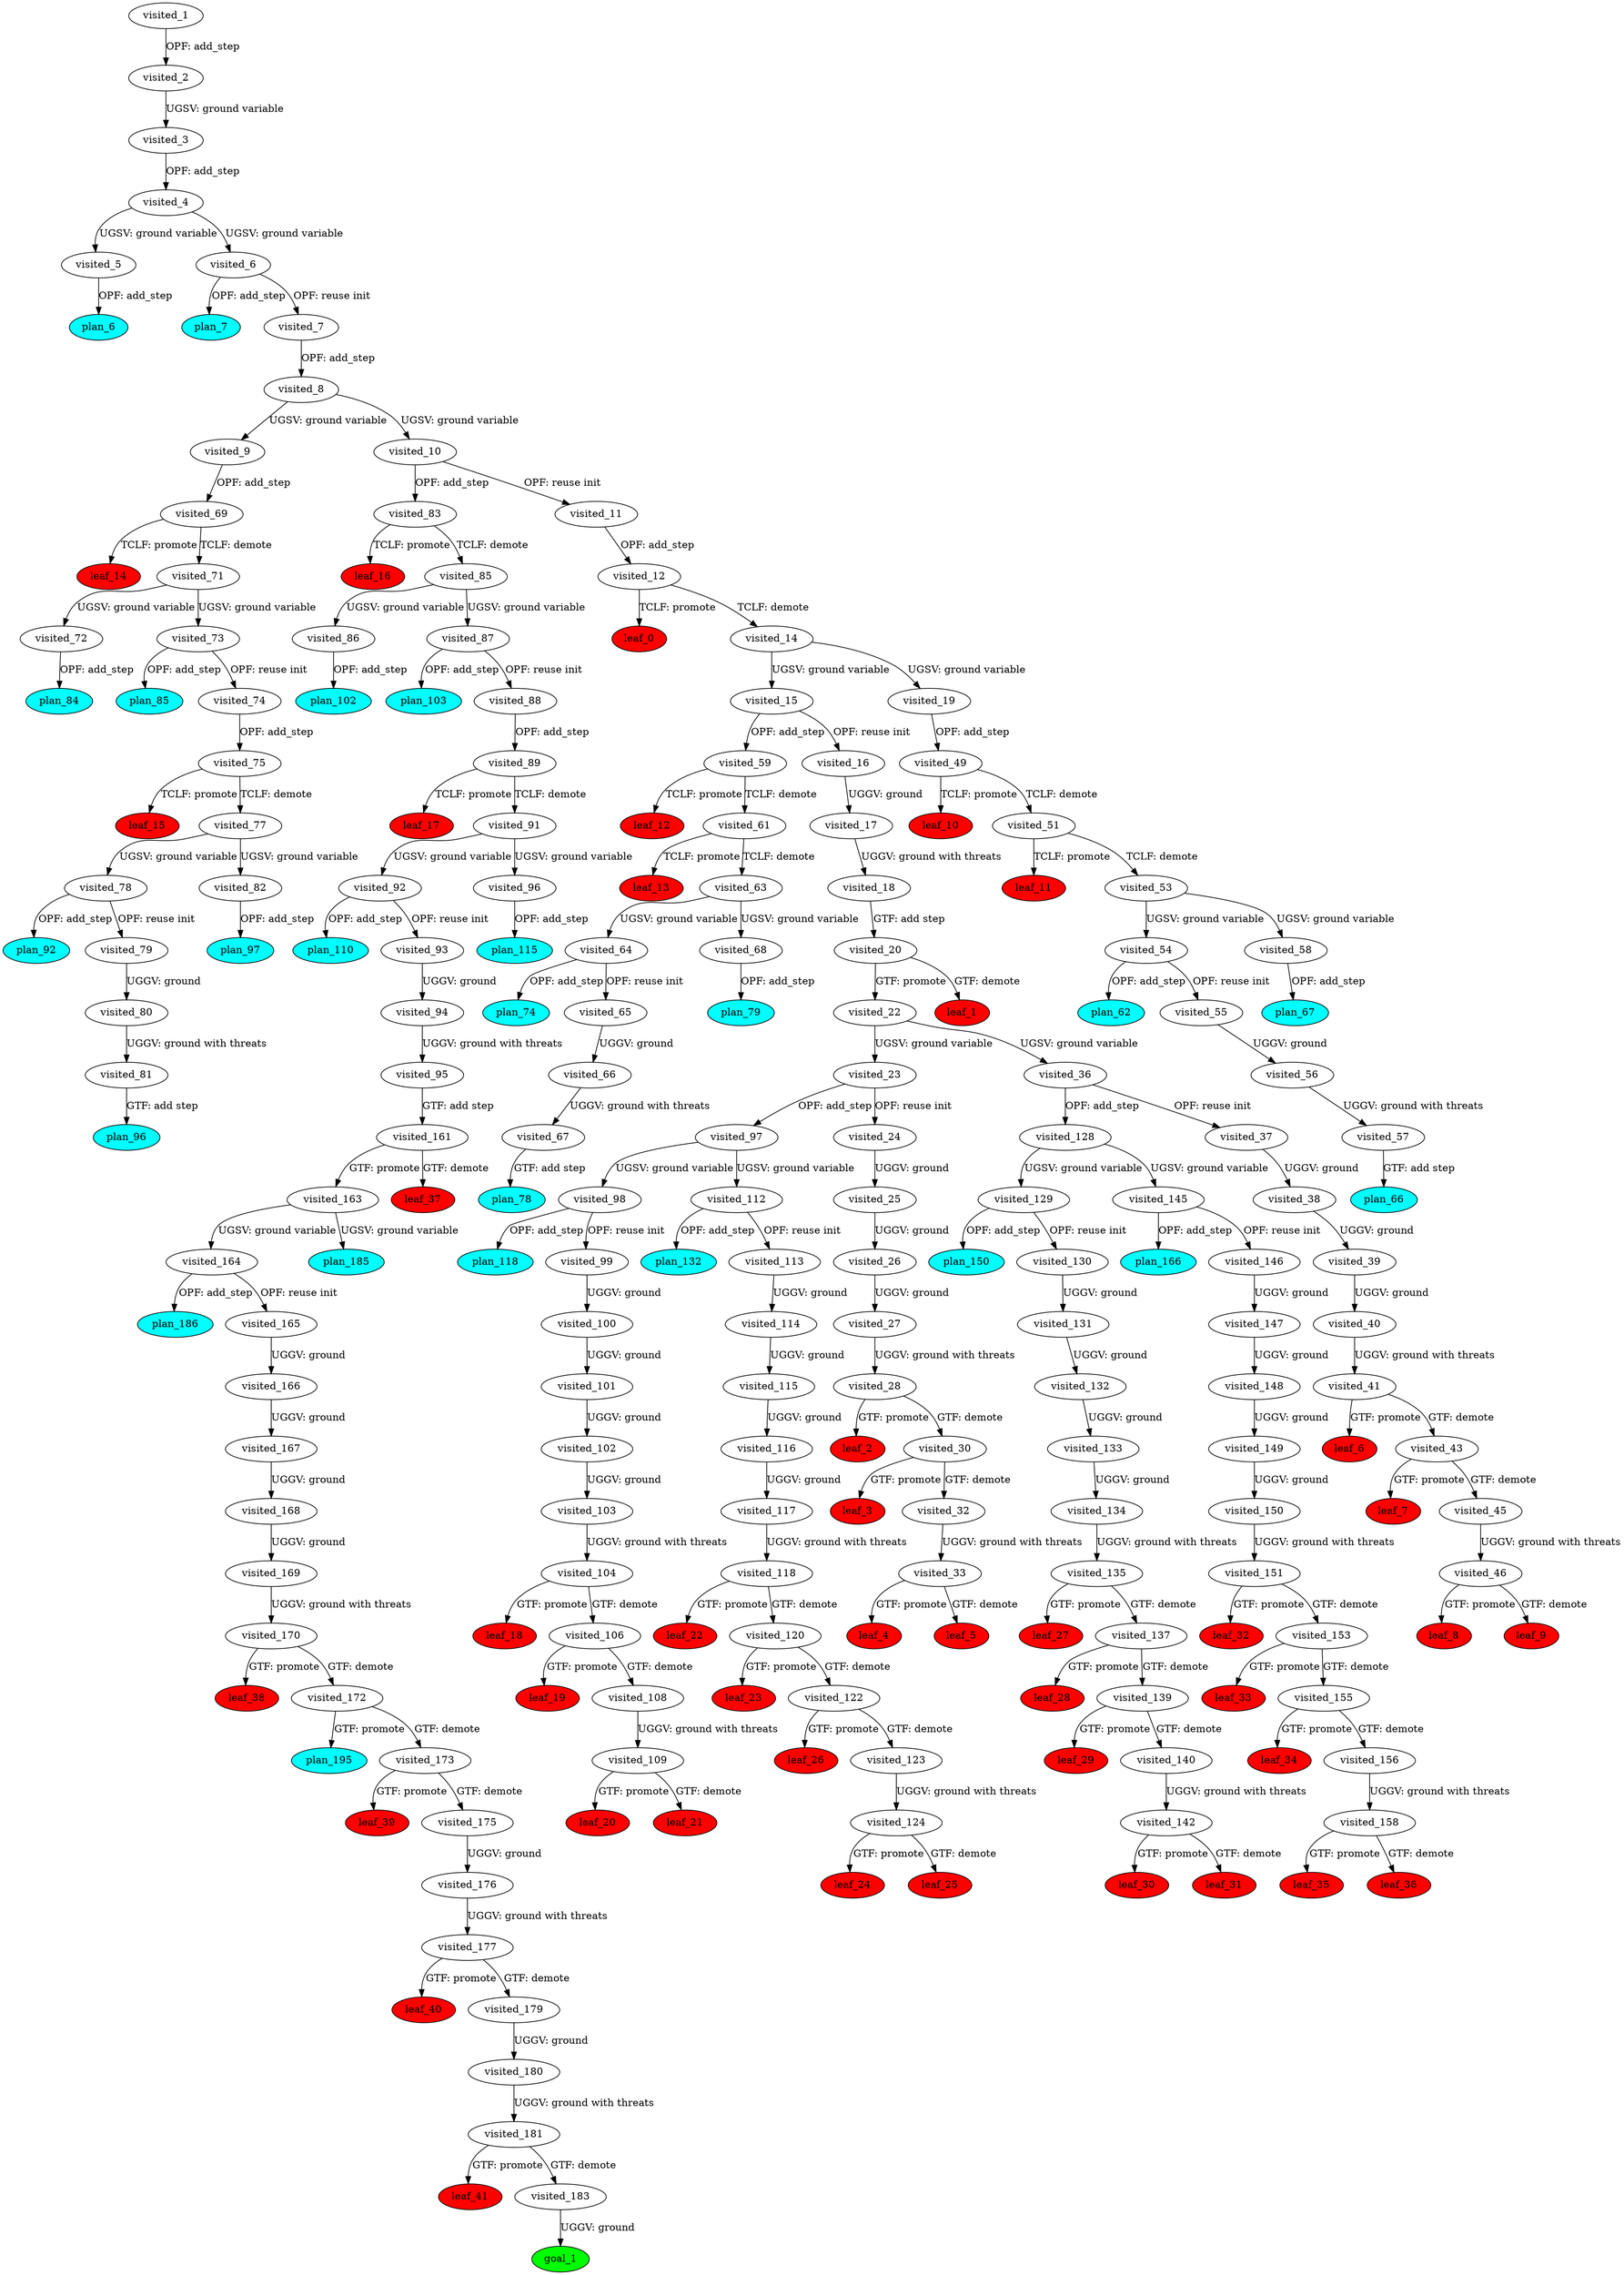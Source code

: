 digraph {
	"cdf5a57f-9c4e-7e7f-3e44-b4c74955f0b0" [label=plan_0 fillcolor=cyan style=filled]
	"cdf5a57f-9c4e-7e7f-3e44-b4c74955f0b0" [label=visited_1 fillcolor=white style=filled]
	"237c56bb-48d1-60c6-9cdc-546cd4f0fd63" [label=plan_1 fillcolor=cyan style=filled]
	"cdf5a57f-9c4e-7e7f-3e44-b4c74955f0b0" -> "237c56bb-48d1-60c6-9cdc-546cd4f0fd63" [label="OPF: add_step"]
	"237c56bb-48d1-60c6-9cdc-546cd4f0fd63" [label=visited_2 fillcolor=white style=filled]
	"cb5475bf-3c31-285d-ee35-0ed7ce955086" [label=plan_2 fillcolor=cyan style=filled]
	"237c56bb-48d1-60c6-9cdc-546cd4f0fd63" -> "cb5475bf-3c31-285d-ee35-0ed7ce955086" [label="UGSV: ground variable"]
	"cb5475bf-3c31-285d-ee35-0ed7ce955086" [label=visited_3 fillcolor=white style=filled]
	"aa8fb624-4f2f-feb3-d8dd-0b26fc0ea898" [label=plan_3 fillcolor=cyan style=filled]
	"cb5475bf-3c31-285d-ee35-0ed7ce955086" -> "aa8fb624-4f2f-feb3-d8dd-0b26fc0ea898" [label="OPF: add_step"]
	"aa8fb624-4f2f-feb3-d8dd-0b26fc0ea898" [label=visited_4 fillcolor=white style=filled]
	"bab8ad70-8d57-c064-abf0-a4f1f14cd6f2" [label=plan_4 fillcolor=cyan style=filled]
	"aa8fb624-4f2f-feb3-d8dd-0b26fc0ea898" -> "bab8ad70-8d57-c064-abf0-a4f1f14cd6f2" [label="UGSV: ground variable"]
	"b588489e-effb-d197-4d73-a782967197ec" [label=plan_5 fillcolor=cyan style=filled]
	"aa8fb624-4f2f-feb3-d8dd-0b26fc0ea898" -> "b588489e-effb-d197-4d73-a782967197ec" [label="UGSV: ground variable"]
	"bab8ad70-8d57-c064-abf0-a4f1f14cd6f2" [label=visited_5 fillcolor=white style=filled]
	"a7fb859f-7925-7d0f-e545-5ccc35b39c0e" [label=plan_6 fillcolor=cyan style=filled]
	"bab8ad70-8d57-c064-abf0-a4f1f14cd6f2" -> "a7fb859f-7925-7d0f-e545-5ccc35b39c0e" [label="OPF: add_step"]
	"b588489e-effb-d197-4d73-a782967197ec" [label=visited_6 fillcolor=white style=filled]
	"de3e0557-910a-a60d-c063-3a98ea5dc3de" [label=plan_7 fillcolor=cyan style=filled]
	"b588489e-effb-d197-4d73-a782967197ec" -> "de3e0557-910a-a60d-c063-3a98ea5dc3de" [label="OPF: add_step"]
	"57cc6c2a-b61c-07e8-5c58-a3bea1ac78c9" [label=plan_8 fillcolor=cyan style=filled]
	"b588489e-effb-d197-4d73-a782967197ec" -> "57cc6c2a-b61c-07e8-5c58-a3bea1ac78c9" [label="OPF: reuse init"]
	"57cc6c2a-b61c-07e8-5c58-a3bea1ac78c9" [label=visited_7 fillcolor=white style=filled]
	"56516ab6-5f7e-7e7d-9d68-9315ccda78e2" [label=plan_9 fillcolor=cyan style=filled]
	"57cc6c2a-b61c-07e8-5c58-a3bea1ac78c9" -> "56516ab6-5f7e-7e7d-9d68-9315ccda78e2" [label="OPF: add_step"]
	"56516ab6-5f7e-7e7d-9d68-9315ccda78e2" [label=visited_8 fillcolor=white style=filled]
	"74d90398-c17a-608e-ff2d-a31889ee49ed" [label=plan_10 fillcolor=cyan style=filled]
	"56516ab6-5f7e-7e7d-9d68-9315ccda78e2" -> "74d90398-c17a-608e-ff2d-a31889ee49ed" [label="UGSV: ground variable"]
	"0496122f-5525-a0d1-48d4-0d840b653f5f" [label=plan_11 fillcolor=cyan style=filled]
	"56516ab6-5f7e-7e7d-9d68-9315ccda78e2" -> "0496122f-5525-a0d1-48d4-0d840b653f5f" [label="UGSV: ground variable"]
	"74d90398-c17a-608e-ff2d-a31889ee49ed" [label=visited_9 fillcolor=white style=filled]
	"f70fdc0c-a085-df47-96dd-b15968473103" [label=plan_12 fillcolor=cyan style=filled]
	"74d90398-c17a-608e-ff2d-a31889ee49ed" -> "f70fdc0c-a085-df47-96dd-b15968473103" [label="OPF: add_step"]
	"0496122f-5525-a0d1-48d4-0d840b653f5f" [label=visited_10 fillcolor=white style=filled]
	"00937ba0-65a0-7e43-3d2d-ca8673020b26" [label=plan_13 fillcolor=cyan style=filled]
	"0496122f-5525-a0d1-48d4-0d840b653f5f" -> "00937ba0-65a0-7e43-3d2d-ca8673020b26" [label="OPF: add_step"]
	"ecf60826-3c1e-0ac4-daf0-9b921da9c3c5" [label=plan_14 fillcolor=cyan style=filled]
	"0496122f-5525-a0d1-48d4-0d840b653f5f" -> "ecf60826-3c1e-0ac4-daf0-9b921da9c3c5" [label="OPF: reuse init"]
	"ecf60826-3c1e-0ac4-daf0-9b921da9c3c5" [label=visited_11 fillcolor=white style=filled]
	"b9c8ddd8-8f8d-9ef2-6397-3de4fd414341" [label=plan_15 fillcolor=cyan style=filled]
	"ecf60826-3c1e-0ac4-daf0-9b921da9c3c5" -> "b9c8ddd8-8f8d-9ef2-6397-3de4fd414341" [label="OPF: add_step"]
	"b9c8ddd8-8f8d-9ef2-6397-3de4fd414341" [label=visited_12 fillcolor=white style=filled]
	"a396fc57-8c76-560f-b109-e9718ad57402" [label=plan_16 fillcolor=cyan style=filled]
	"b9c8ddd8-8f8d-9ef2-6397-3de4fd414341" -> "a396fc57-8c76-560f-b109-e9718ad57402" [label="TCLF: promote"]
	"27d3584c-fb99-ac3e-1383-883b118f1972" [label=plan_17 fillcolor=cyan style=filled]
	"b9c8ddd8-8f8d-9ef2-6397-3de4fd414341" -> "27d3584c-fb99-ac3e-1383-883b118f1972" [label="TCLF: demote"]
	"a396fc57-8c76-560f-b109-e9718ad57402" [label=visited_13 fillcolor=white style=filled]
	"a396fc57-8c76-560f-b109-e9718ad57402" [label=leaf_0 fillcolor=red style=filled]
	"27d3584c-fb99-ac3e-1383-883b118f1972" [label=visited_14 fillcolor=white style=filled]
	"efe5f873-da60-314c-1f16-bfe5df8b6c1c" [label=plan_18 fillcolor=cyan style=filled]
	"27d3584c-fb99-ac3e-1383-883b118f1972" -> "efe5f873-da60-314c-1f16-bfe5df8b6c1c" [label="UGSV: ground variable"]
	"10e436c9-3d53-3dee-f41e-2e7c00da1e3f" [label=plan_19 fillcolor=cyan style=filled]
	"27d3584c-fb99-ac3e-1383-883b118f1972" -> "10e436c9-3d53-3dee-f41e-2e7c00da1e3f" [label="UGSV: ground variable"]
	"efe5f873-da60-314c-1f16-bfe5df8b6c1c" [label=visited_15 fillcolor=white style=filled]
	"c229a415-cb5f-8951-c534-f723c75694ac" [label=plan_20 fillcolor=cyan style=filled]
	"efe5f873-da60-314c-1f16-bfe5df8b6c1c" -> "c229a415-cb5f-8951-c534-f723c75694ac" [label="OPF: add_step"]
	"cdeb8ab9-9ece-bb21-e9f4-07eee9320c6a" [label=plan_21 fillcolor=cyan style=filled]
	"efe5f873-da60-314c-1f16-bfe5df8b6c1c" -> "cdeb8ab9-9ece-bb21-e9f4-07eee9320c6a" [label="OPF: reuse init"]
	"cdeb8ab9-9ece-bb21-e9f4-07eee9320c6a" [label=visited_16 fillcolor=white style=filled]
	"161fe564-c438-4a7e-cb16-5a76f82c0c20" [label=plan_22 fillcolor=cyan style=filled]
	"cdeb8ab9-9ece-bb21-e9f4-07eee9320c6a" -> "161fe564-c438-4a7e-cb16-5a76f82c0c20" [label="UGGV: ground"]
	"161fe564-c438-4a7e-cb16-5a76f82c0c20" [label=visited_17 fillcolor=white style=filled]
	"d0b21f98-85a7-797f-290c-07eb5793f195" [label=plan_23 fillcolor=cyan style=filled]
	"161fe564-c438-4a7e-cb16-5a76f82c0c20" -> "d0b21f98-85a7-797f-290c-07eb5793f195" [label="UGGV: ground with threats"]
	"d0b21f98-85a7-797f-290c-07eb5793f195" [label=visited_18 fillcolor=white style=filled]
	"7a8b737a-31b5-276f-88e9-41fdb0850679" [label=plan_24 fillcolor=cyan style=filled]
	"d0b21f98-85a7-797f-290c-07eb5793f195" -> "7a8b737a-31b5-276f-88e9-41fdb0850679" [label="GTF: add step"]
	"10e436c9-3d53-3dee-f41e-2e7c00da1e3f" [label=visited_19 fillcolor=white style=filled]
	"bea17713-fe36-b4bf-f9e4-21bc1120653d" [label=plan_25 fillcolor=cyan style=filled]
	"10e436c9-3d53-3dee-f41e-2e7c00da1e3f" -> "bea17713-fe36-b4bf-f9e4-21bc1120653d" [label="OPF: add_step"]
	"7a8b737a-31b5-276f-88e9-41fdb0850679" [label=visited_20 fillcolor=white style=filled]
	"85406adb-983a-e235-1891-f8cfd7d050be" [label=plan_26 fillcolor=cyan style=filled]
	"7a8b737a-31b5-276f-88e9-41fdb0850679" -> "85406adb-983a-e235-1891-f8cfd7d050be" [label="GTF: promote"]
	"97c75839-1dd2-8b24-c420-c72d8fb8b736" [label=plan_27 fillcolor=cyan style=filled]
	"7a8b737a-31b5-276f-88e9-41fdb0850679" -> "97c75839-1dd2-8b24-c420-c72d8fb8b736" [label="GTF: demote"]
	"97c75839-1dd2-8b24-c420-c72d8fb8b736" [label=visited_21 fillcolor=white style=filled]
	"97c75839-1dd2-8b24-c420-c72d8fb8b736" [label=leaf_1 fillcolor=red style=filled]
	"85406adb-983a-e235-1891-f8cfd7d050be" [label=visited_22 fillcolor=white style=filled]
	"8db7c020-7e8d-6bb3-7932-b23322c1d7a1" [label=plan_28 fillcolor=cyan style=filled]
	"85406adb-983a-e235-1891-f8cfd7d050be" -> "8db7c020-7e8d-6bb3-7932-b23322c1d7a1" [label="UGSV: ground variable"]
	"c2f72b1f-b9d4-d2d3-8d35-f50cff02bf74" [label=plan_29 fillcolor=cyan style=filled]
	"85406adb-983a-e235-1891-f8cfd7d050be" -> "c2f72b1f-b9d4-d2d3-8d35-f50cff02bf74" [label="UGSV: ground variable"]
	"8db7c020-7e8d-6bb3-7932-b23322c1d7a1" [label=visited_23 fillcolor=white style=filled]
	"cf928274-9ffc-7f2b-1ea8-22bb57385567" [label=plan_30 fillcolor=cyan style=filled]
	"8db7c020-7e8d-6bb3-7932-b23322c1d7a1" -> "cf928274-9ffc-7f2b-1ea8-22bb57385567" [label="OPF: add_step"]
	"06b19eec-05d1-c7ad-6828-b0b74cc1032d" [label=plan_31 fillcolor=cyan style=filled]
	"8db7c020-7e8d-6bb3-7932-b23322c1d7a1" -> "06b19eec-05d1-c7ad-6828-b0b74cc1032d" [label="OPF: reuse init"]
	"06b19eec-05d1-c7ad-6828-b0b74cc1032d" [label=visited_24 fillcolor=white style=filled]
	"2f4d7d4a-53e7-ad02-48ff-eea5fb33740c" [label=plan_32 fillcolor=cyan style=filled]
	"06b19eec-05d1-c7ad-6828-b0b74cc1032d" -> "2f4d7d4a-53e7-ad02-48ff-eea5fb33740c" [label="UGGV: ground"]
	"2f4d7d4a-53e7-ad02-48ff-eea5fb33740c" [label=visited_25 fillcolor=white style=filled]
	"232e444c-de97-df42-17d3-d848b6388b9c" [label=plan_33 fillcolor=cyan style=filled]
	"2f4d7d4a-53e7-ad02-48ff-eea5fb33740c" -> "232e444c-de97-df42-17d3-d848b6388b9c" [label="UGGV: ground"]
	"232e444c-de97-df42-17d3-d848b6388b9c" [label=visited_26 fillcolor=white style=filled]
	"997bd7bb-9a58-131a-8663-686eee70e803" [label=plan_34 fillcolor=cyan style=filled]
	"232e444c-de97-df42-17d3-d848b6388b9c" -> "997bd7bb-9a58-131a-8663-686eee70e803" [label="UGGV: ground"]
	"997bd7bb-9a58-131a-8663-686eee70e803" [label=visited_27 fillcolor=white style=filled]
	"c49b9178-43a2-99e4-f981-f289185c39ed" [label=plan_35 fillcolor=cyan style=filled]
	"997bd7bb-9a58-131a-8663-686eee70e803" -> "c49b9178-43a2-99e4-f981-f289185c39ed" [label="UGGV: ground with threats"]
	"c49b9178-43a2-99e4-f981-f289185c39ed" [label=visited_28 fillcolor=white style=filled]
	"1fac9217-e36e-bb7f-517c-e0825572f1b3" [label=plan_36 fillcolor=cyan style=filled]
	"c49b9178-43a2-99e4-f981-f289185c39ed" -> "1fac9217-e36e-bb7f-517c-e0825572f1b3" [label="GTF: promote"]
	"950ce835-3659-fa8c-938f-b1ef2ec01db7" [label=plan_37 fillcolor=cyan style=filled]
	"c49b9178-43a2-99e4-f981-f289185c39ed" -> "950ce835-3659-fa8c-938f-b1ef2ec01db7" [label="GTF: demote"]
	"1fac9217-e36e-bb7f-517c-e0825572f1b3" [label=visited_29 fillcolor=white style=filled]
	"1fac9217-e36e-bb7f-517c-e0825572f1b3" [label=leaf_2 fillcolor=red style=filled]
	"950ce835-3659-fa8c-938f-b1ef2ec01db7" [label=visited_30 fillcolor=white style=filled]
	"0c906c01-3b44-dabc-142e-c8b0cce52711" [label=plan_38 fillcolor=cyan style=filled]
	"950ce835-3659-fa8c-938f-b1ef2ec01db7" -> "0c906c01-3b44-dabc-142e-c8b0cce52711" [label="GTF: promote"]
	"c2b8efc0-d76a-64da-4fbd-b62246c9ae33" [label=plan_39 fillcolor=cyan style=filled]
	"950ce835-3659-fa8c-938f-b1ef2ec01db7" -> "c2b8efc0-d76a-64da-4fbd-b62246c9ae33" [label="GTF: demote"]
	"0c906c01-3b44-dabc-142e-c8b0cce52711" [label=visited_31 fillcolor=white style=filled]
	"0c906c01-3b44-dabc-142e-c8b0cce52711" [label=leaf_3 fillcolor=red style=filled]
	"c2b8efc0-d76a-64da-4fbd-b62246c9ae33" [label=visited_32 fillcolor=white style=filled]
	"b67af865-cfc3-845b-1464-cda8dbf7fa26" [label=plan_40 fillcolor=cyan style=filled]
	"c2b8efc0-d76a-64da-4fbd-b62246c9ae33" -> "b67af865-cfc3-845b-1464-cda8dbf7fa26" [label="UGGV: ground with threats"]
	"b67af865-cfc3-845b-1464-cda8dbf7fa26" [label=visited_33 fillcolor=white style=filled]
	"decc0209-93cd-fce8-ef69-e0858c871a3a" [label=plan_41 fillcolor=cyan style=filled]
	"b67af865-cfc3-845b-1464-cda8dbf7fa26" -> "decc0209-93cd-fce8-ef69-e0858c871a3a" [label="GTF: promote"]
	"e8048c91-4c15-b7ec-8bca-e422b0c37157" [label=plan_42 fillcolor=cyan style=filled]
	"b67af865-cfc3-845b-1464-cda8dbf7fa26" -> "e8048c91-4c15-b7ec-8bca-e422b0c37157" [label="GTF: demote"]
	"decc0209-93cd-fce8-ef69-e0858c871a3a" [label=visited_34 fillcolor=white style=filled]
	"decc0209-93cd-fce8-ef69-e0858c871a3a" [label=leaf_4 fillcolor=red style=filled]
	"e8048c91-4c15-b7ec-8bca-e422b0c37157" [label=visited_35 fillcolor=white style=filled]
	"e8048c91-4c15-b7ec-8bca-e422b0c37157" [label=leaf_5 fillcolor=red style=filled]
	"c2f72b1f-b9d4-d2d3-8d35-f50cff02bf74" [label=visited_36 fillcolor=white style=filled]
	"19b627b5-4c2b-fa96-a86c-1d888d67e82c" [label=plan_43 fillcolor=cyan style=filled]
	"c2f72b1f-b9d4-d2d3-8d35-f50cff02bf74" -> "19b627b5-4c2b-fa96-a86c-1d888d67e82c" [label="OPF: add_step"]
	"2f64a0ad-2b1a-f06e-5585-244514fe88bc" [label=plan_44 fillcolor=cyan style=filled]
	"c2f72b1f-b9d4-d2d3-8d35-f50cff02bf74" -> "2f64a0ad-2b1a-f06e-5585-244514fe88bc" [label="OPF: reuse init"]
	"2f64a0ad-2b1a-f06e-5585-244514fe88bc" [label=visited_37 fillcolor=white style=filled]
	"b360e8af-91aa-fb5c-eb0c-bd6ca6032997" [label=plan_45 fillcolor=cyan style=filled]
	"2f64a0ad-2b1a-f06e-5585-244514fe88bc" -> "b360e8af-91aa-fb5c-eb0c-bd6ca6032997" [label="UGGV: ground"]
	"b360e8af-91aa-fb5c-eb0c-bd6ca6032997" [label=visited_38 fillcolor=white style=filled]
	"cfef7fd7-a17e-a816-1a97-793bdddf8a27" [label=plan_46 fillcolor=cyan style=filled]
	"b360e8af-91aa-fb5c-eb0c-bd6ca6032997" -> "cfef7fd7-a17e-a816-1a97-793bdddf8a27" [label="UGGV: ground"]
	"cfef7fd7-a17e-a816-1a97-793bdddf8a27" [label=visited_39 fillcolor=white style=filled]
	"ba8f4592-37ea-3bed-7866-9ba9044ffc73" [label=plan_47 fillcolor=cyan style=filled]
	"cfef7fd7-a17e-a816-1a97-793bdddf8a27" -> "ba8f4592-37ea-3bed-7866-9ba9044ffc73" [label="UGGV: ground"]
	"ba8f4592-37ea-3bed-7866-9ba9044ffc73" [label=visited_40 fillcolor=white style=filled]
	"aeb4eb8e-dd23-a782-d27a-1a33f5110f36" [label=plan_48 fillcolor=cyan style=filled]
	"ba8f4592-37ea-3bed-7866-9ba9044ffc73" -> "aeb4eb8e-dd23-a782-d27a-1a33f5110f36" [label="UGGV: ground with threats"]
	"aeb4eb8e-dd23-a782-d27a-1a33f5110f36" [label=visited_41 fillcolor=white style=filled]
	"686cd27d-fd59-7efd-3d14-01de827aae2c" [label=plan_49 fillcolor=cyan style=filled]
	"aeb4eb8e-dd23-a782-d27a-1a33f5110f36" -> "686cd27d-fd59-7efd-3d14-01de827aae2c" [label="GTF: promote"]
	"e004c471-85e1-b28d-ae70-f6f5015a749b" [label=plan_50 fillcolor=cyan style=filled]
	"aeb4eb8e-dd23-a782-d27a-1a33f5110f36" -> "e004c471-85e1-b28d-ae70-f6f5015a749b" [label="GTF: demote"]
	"686cd27d-fd59-7efd-3d14-01de827aae2c" [label=visited_42 fillcolor=white style=filled]
	"686cd27d-fd59-7efd-3d14-01de827aae2c" [label=leaf_6 fillcolor=red style=filled]
	"e004c471-85e1-b28d-ae70-f6f5015a749b" [label=visited_43 fillcolor=white style=filled]
	"bad78868-cb6e-e774-93a2-014b45f7eef8" [label=plan_51 fillcolor=cyan style=filled]
	"e004c471-85e1-b28d-ae70-f6f5015a749b" -> "bad78868-cb6e-e774-93a2-014b45f7eef8" [label="GTF: promote"]
	"7e1e7e84-3003-4603-d782-d6a7c6b92071" [label=plan_52 fillcolor=cyan style=filled]
	"e004c471-85e1-b28d-ae70-f6f5015a749b" -> "7e1e7e84-3003-4603-d782-d6a7c6b92071" [label="GTF: demote"]
	"bad78868-cb6e-e774-93a2-014b45f7eef8" [label=visited_44 fillcolor=white style=filled]
	"bad78868-cb6e-e774-93a2-014b45f7eef8" [label=leaf_7 fillcolor=red style=filled]
	"7e1e7e84-3003-4603-d782-d6a7c6b92071" [label=visited_45 fillcolor=white style=filled]
	"6370e0f7-aab8-cc30-9cfe-793d360496b6" [label=plan_53 fillcolor=cyan style=filled]
	"7e1e7e84-3003-4603-d782-d6a7c6b92071" -> "6370e0f7-aab8-cc30-9cfe-793d360496b6" [label="UGGV: ground with threats"]
	"6370e0f7-aab8-cc30-9cfe-793d360496b6" [label=visited_46 fillcolor=white style=filled]
	"4aeeccef-871c-aa58-d334-dce93145d4c5" [label=plan_54 fillcolor=cyan style=filled]
	"6370e0f7-aab8-cc30-9cfe-793d360496b6" -> "4aeeccef-871c-aa58-d334-dce93145d4c5" [label="GTF: promote"]
	"f945cfd4-678e-a95f-22de-b12c5821f077" [label=plan_55 fillcolor=cyan style=filled]
	"6370e0f7-aab8-cc30-9cfe-793d360496b6" -> "f945cfd4-678e-a95f-22de-b12c5821f077" [label="GTF: demote"]
	"4aeeccef-871c-aa58-d334-dce93145d4c5" [label=visited_47 fillcolor=white style=filled]
	"4aeeccef-871c-aa58-d334-dce93145d4c5" [label=leaf_8 fillcolor=red style=filled]
	"f945cfd4-678e-a95f-22de-b12c5821f077" [label=visited_48 fillcolor=white style=filled]
	"f945cfd4-678e-a95f-22de-b12c5821f077" [label=leaf_9 fillcolor=red style=filled]
	"bea17713-fe36-b4bf-f9e4-21bc1120653d" [label=visited_49 fillcolor=white style=filled]
	"940d8bcc-e926-aa56-695a-e210973cb616" [label=plan_56 fillcolor=cyan style=filled]
	"bea17713-fe36-b4bf-f9e4-21bc1120653d" -> "940d8bcc-e926-aa56-695a-e210973cb616" [label="TCLF: promote"]
	"9dcb65be-3fc0-796e-44f4-caeb49a4443e" [label=plan_57 fillcolor=cyan style=filled]
	"bea17713-fe36-b4bf-f9e4-21bc1120653d" -> "9dcb65be-3fc0-796e-44f4-caeb49a4443e" [label="TCLF: demote"]
	"940d8bcc-e926-aa56-695a-e210973cb616" [label=visited_50 fillcolor=white style=filled]
	"940d8bcc-e926-aa56-695a-e210973cb616" [label=leaf_10 fillcolor=red style=filled]
	"9dcb65be-3fc0-796e-44f4-caeb49a4443e" [label=visited_51 fillcolor=white style=filled]
	"b4f7af31-1fe8-fbe4-e3ba-b56cdb2bfd4f" [label=plan_58 fillcolor=cyan style=filled]
	"9dcb65be-3fc0-796e-44f4-caeb49a4443e" -> "b4f7af31-1fe8-fbe4-e3ba-b56cdb2bfd4f" [label="TCLF: promote"]
	"9af20d53-a5f9-7430-4147-a2026b93cfe0" [label=plan_59 fillcolor=cyan style=filled]
	"9dcb65be-3fc0-796e-44f4-caeb49a4443e" -> "9af20d53-a5f9-7430-4147-a2026b93cfe0" [label="TCLF: demote"]
	"b4f7af31-1fe8-fbe4-e3ba-b56cdb2bfd4f" [label=visited_52 fillcolor=white style=filled]
	"b4f7af31-1fe8-fbe4-e3ba-b56cdb2bfd4f" [label=leaf_11 fillcolor=red style=filled]
	"9af20d53-a5f9-7430-4147-a2026b93cfe0" [label=visited_53 fillcolor=white style=filled]
	"1d5720cd-fa52-23bb-005f-33377f67c68a" [label=plan_60 fillcolor=cyan style=filled]
	"9af20d53-a5f9-7430-4147-a2026b93cfe0" -> "1d5720cd-fa52-23bb-005f-33377f67c68a" [label="UGSV: ground variable"]
	"bf2d57e1-30f0-2f6b-973a-905867d1cb6f" [label=plan_61 fillcolor=cyan style=filled]
	"9af20d53-a5f9-7430-4147-a2026b93cfe0" -> "bf2d57e1-30f0-2f6b-973a-905867d1cb6f" [label="UGSV: ground variable"]
	"1d5720cd-fa52-23bb-005f-33377f67c68a" [label=visited_54 fillcolor=white style=filled]
	"939d1b61-20d1-20ae-b0f9-08d240c06d72" [label=plan_62 fillcolor=cyan style=filled]
	"1d5720cd-fa52-23bb-005f-33377f67c68a" -> "939d1b61-20d1-20ae-b0f9-08d240c06d72" [label="OPF: add_step"]
	"72737998-34d2-44cd-5763-2be71b61508e" [label=plan_63 fillcolor=cyan style=filled]
	"1d5720cd-fa52-23bb-005f-33377f67c68a" -> "72737998-34d2-44cd-5763-2be71b61508e" [label="OPF: reuse init"]
	"72737998-34d2-44cd-5763-2be71b61508e" [label=visited_55 fillcolor=white style=filled]
	"a5e0ecfd-b96c-a7ff-25a0-f9e224f6548d" [label=plan_64 fillcolor=cyan style=filled]
	"72737998-34d2-44cd-5763-2be71b61508e" -> "a5e0ecfd-b96c-a7ff-25a0-f9e224f6548d" [label="UGGV: ground"]
	"a5e0ecfd-b96c-a7ff-25a0-f9e224f6548d" [label=visited_56 fillcolor=white style=filled]
	"60f41905-693f-9bc7-fa2d-0e68533a83b3" [label=plan_65 fillcolor=cyan style=filled]
	"a5e0ecfd-b96c-a7ff-25a0-f9e224f6548d" -> "60f41905-693f-9bc7-fa2d-0e68533a83b3" [label="UGGV: ground with threats"]
	"60f41905-693f-9bc7-fa2d-0e68533a83b3" [label=visited_57 fillcolor=white style=filled]
	"466aa217-ae29-17c1-84d4-65dfa8d65147" [label=plan_66 fillcolor=cyan style=filled]
	"60f41905-693f-9bc7-fa2d-0e68533a83b3" -> "466aa217-ae29-17c1-84d4-65dfa8d65147" [label="GTF: add step"]
	"bf2d57e1-30f0-2f6b-973a-905867d1cb6f" [label=visited_58 fillcolor=white style=filled]
	"0f417135-d56c-b5e4-e391-5adcc8096083" [label=plan_67 fillcolor=cyan style=filled]
	"bf2d57e1-30f0-2f6b-973a-905867d1cb6f" -> "0f417135-d56c-b5e4-e391-5adcc8096083" [label="OPF: add_step"]
	"c229a415-cb5f-8951-c534-f723c75694ac" [label=visited_59 fillcolor=white style=filled]
	"0463aa5e-222c-2fd2-e7a1-66d270293dbb" [label=plan_68 fillcolor=cyan style=filled]
	"c229a415-cb5f-8951-c534-f723c75694ac" -> "0463aa5e-222c-2fd2-e7a1-66d270293dbb" [label="TCLF: promote"]
	"7c641c58-a52d-2946-3c03-032cc7f020cf" [label=plan_69 fillcolor=cyan style=filled]
	"c229a415-cb5f-8951-c534-f723c75694ac" -> "7c641c58-a52d-2946-3c03-032cc7f020cf" [label="TCLF: demote"]
	"0463aa5e-222c-2fd2-e7a1-66d270293dbb" [label=visited_60 fillcolor=white style=filled]
	"0463aa5e-222c-2fd2-e7a1-66d270293dbb" [label=leaf_12 fillcolor=red style=filled]
	"7c641c58-a52d-2946-3c03-032cc7f020cf" [label=visited_61 fillcolor=white style=filled]
	"f2d1e6c1-fc8a-d016-3808-0dba6273f164" [label=plan_70 fillcolor=cyan style=filled]
	"7c641c58-a52d-2946-3c03-032cc7f020cf" -> "f2d1e6c1-fc8a-d016-3808-0dba6273f164" [label="TCLF: promote"]
	"ef19117f-a452-cdef-827b-8c898d3f433b" [label=plan_71 fillcolor=cyan style=filled]
	"7c641c58-a52d-2946-3c03-032cc7f020cf" -> "ef19117f-a452-cdef-827b-8c898d3f433b" [label="TCLF: demote"]
	"f2d1e6c1-fc8a-d016-3808-0dba6273f164" [label=visited_62 fillcolor=white style=filled]
	"f2d1e6c1-fc8a-d016-3808-0dba6273f164" [label=leaf_13 fillcolor=red style=filled]
	"ef19117f-a452-cdef-827b-8c898d3f433b" [label=visited_63 fillcolor=white style=filled]
	"b8a35c0c-4486-6697-1c1d-73b3250a8bc0" [label=plan_72 fillcolor=cyan style=filled]
	"ef19117f-a452-cdef-827b-8c898d3f433b" -> "b8a35c0c-4486-6697-1c1d-73b3250a8bc0" [label="UGSV: ground variable"]
	"b09dcd19-413b-4e20-85a3-a4735eeefb7f" [label=plan_73 fillcolor=cyan style=filled]
	"ef19117f-a452-cdef-827b-8c898d3f433b" -> "b09dcd19-413b-4e20-85a3-a4735eeefb7f" [label="UGSV: ground variable"]
	"b8a35c0c-4486-6697-1c1d-73b3250a8bc0" [label=visited_64 fillcolor=white style=filled]
	"a885f19e-dcac-3096-4595-7a60194d397d" [label=plan_74 fillcolor=cyan style=filled]
	"b8a35c0c-4486-6697-1c1d-73b3250a8bc0" -> "a885f19e-dcac-3096-4595-7a60194d397d" [label="OPF: add_step"]
	"c4bbf711-53ce-f524-0502-8ad9f568384d" [label=plan_75 fillcolor=cyan style=filled]
	"b8a35c0c-4486-6697-1c1d-73b3250a8bc0" -> "c4bbf711-53ce-f524-0502-8ad9f568384d" [label="OPF: reuse init"]
	"c4bbf711-53ce-f524-0502-8ad9f568384d" [label=visited_65 fillcolor=white style=filled]
	"6b732c7a-8dca-94bd-c50a-2d22b08c19fa" [label=plan_76 fillcolor=cyan style=filled]
	"c4bbf711-53ce-f524-0502-8ad9f568384d" -> "6b732c7a-8dca-94bd-c50a-2d22b08c19fa" [label="UGGV: ground"]
	"6b732c7a-8dca-94bd-c50a-2d22b08c19fa" [label=visited_66 fillcolor=white style=filled]
	"bb8cea35-1bc4-7161-2ff7-9a573183eab0" [label=plan_77 fillcolor=cyan style=filled]
	"6b732c7a-8dca-94bd-c50a-2d22b08c19fa" -> "bb8cea35-1bc4-7161-2ff7-9a573183eab0" [label="UGGV: ground with threats"]
	"bb8cea35-1bc4-7161-2ff7-9a573183eab0" [label=visited_67 fillcolor=white style=filled]
	"6cc2e20f-c3a0-2289-b88b-a4454e6c2bae" [label=plan_78 fillcolor=cyan style=filled]
	"bb8cea35-1bc4-7161-2ff7-9a573183eab0" -> "6cc2e20f-c3a0-2289-b88b-a4454e6c2bae" [label="GTF: add step"]
	"b09dcd19-413b-4e20-85a3-a4735eeefb7f" [label=visited_68 fillcolor=white style=filled]
	"555b9d60-8851-0075-3dbd-210bc2490241" [label=plan_79 fillcolor=cyan style=filled]
	"b09dcd19-413b-4e20-85a3-a4735eeefb7f" -> "555b9d60-8851-0075-3dbd-210bc2490241" [label="OPF: add_step"]
	"f70fdc0c-a085-df47-96dd-b15968473103" [label=visited_69 fillcolor=white style=filled]
	"1eca80e9-68bd-47aa-9666-600eeb0f61a4" [label=plan_80 fillcolor=cyan style=filled]
	"f70fdc0c-a085-df47-96dd-b15968473103" -> "1eca80e9-68bd-47aa-9666-600eeb0f61a4" [label="TCLF: promote"]
	"96b0356c-a49c-e87c-47c9-021ffdc6dba9" [label=plan_81 fillcolor=cyan style=filled]
	"f70fdc0c-a085-df47-96dd-b15968473103" -> "96b0356c-a49c-e87c-47c9-021ffdc6dba9" [label="TCLF: demote"]
	"1eca80e9-68bd-47aa-9666-600eeb0f61a4" [label=visited_70 fillcolor=white style=filled]
	"1eca80e9-68bd-47aa-9666-600eeb0f61a4" [label=leaf_14 fillcolor=red style=filled]
	"96b0356c-a49c-e87c-47c9-021ffdc6dba9" [label=visited_71 fillcolor=white style=filled]
	"35868ed1-e4a2-618e-7328-8280e3ca0915" [label=plan_82 fillcolor=cyan style=filled]
	"96b0356c-a49c-e87c-47c9-021ffdc6dba9" -> "35868ed1-e4a2-618e-7328-8280e3ca0915" [label="UGSV: ground variable"]
	"3c98fe89-ec6e-e5ca-573f-9ac917ee7fc7" [label=plan_83 fillcolor=cyan style=filled]
	"96b0356c-a49c-e87c-47c9-021ffdc6dba9" -> "3c98fe89-ec6e-e5ca-573f-9ac917ee7fc7" [label="UGSV: ground variable"]
	"35868ed1-e4a2-618e-7328-8280e3ca0915" [label=visited_72 fillcolor=white style=filled]
	"ce2fbaf4-17f0-4802-1e68-4eac9c9d3925" [label=plan_84 fillcolor=cyan style=filled]
	"35868ed1-e4a2-618e-7328-8280e3ca0915" -> "ce2fbaf4-17f0-4802-1e68-4eac9c9d3925" [label="OPF: add_step"]
	"3c98fe89-ec6e-e5ca-573f-9ac917ee7fc7" [label=visited_73 fillcolor=white style=filled]
	"5b5dc6ed-ef45-89fb-5955-5d44b245e656" [label=plan_85 fillcolor=cyan style=filled]
	"3c98fe89-ec6e-e5ca-573f-9ac917ee7fc7" -> "5b5dc6ed-ef45-89fb-5955-5d44b245e656" [label="OPF: add_step"]
	"e988a44d-b9ca-5928-1e2d-22f6080fc9b3" [label=plan_86 fillcolor=cyan style=filled]
	"3c98fe89-ec6e-e5ca-573f-9ac917ee7fc7" -> "e988a44d-b9ca-5928-1e2d-22f6080fc9b3" [label="OPF: reuse init"]
	"e988a44d-b9ca-5928-1e2d-22f6080fc9b3" [label=visited_74 fillcolor=white style=filled]
	"a08ba0ef-5ddc-46f0-3444-10e5b95c1eda" [label=plan_87 fillcolor=cyan style=filled]
	"e988a44d-b9ca-5928-1e2d-22f6080fc9b3" -> "a08ba0ef-5ddc-46f0-3444-10e5b95c1eda" [label="OPF: add_step"]
	"a08ba0ef-5ddc-46f0-3444-10e5b95c1eda" [label=visited_75 fillcolor=white style=filled]
	"f3310760-87e6-d238-ad59-2953e24297fc" [label=plan_88 fillcolor=cyan style=filled]
	"a08ba0ef-5ddc-46f0-3444-10e5b95c1eda" -> "f3310760-87e6-d238-ad59-2953e24297fc" [label="TCLF: promote"]
	"e6233aa1-9778-8819-ee9a-fb6be6a24a40" [label=plan_89 fillcolor=cyan style=filled]
	"a08ba0ef-5ddc-46f0-3444-10e5b95c1eda" -> "e6233aa1-9778-8819-ee9a-fb6be6a24a40" [label="TCLF: demote"]
	"f3310760-87e6-d238-ad59-2953e24297fc" [label=visited_76 fillcolor=white style=filled]
	"f3310760-87e6-d238-ad59-2953e24297fc" [label=leaf_15 fillcolor=red style=filled]
	"e6233aa1-9778-8819-ee9a-fb6be6a24a40" [label=visited_77 fillcolor=white style=filled]
	"fc0221b4-95eb-3914-eac9-8c18f63e7ed4" [label=plan_90 fillcolor=cyan style=filled]
	"e6233aa1-9778-8819-ee9a-fb6be6a24a40" -> "fc0221b4-95eb-3914-eac9-8c18f63e7ed4" [label="UGSV: ground variable"]
	"284b2e1d-73fb-6c56-e2ea-5644547e1c39" [label=plan_91 fillcolor=cyan style=filled]
	"e6233aa1-9778-8819-ee9a-fb6be6a24a40" -> "284b2e1d-73fb-6c56-e2ea-5644547e1c39" [label="UGSV: ground variable"]
	"fc0221b4-95eb-3914-eac9-8c18f63e7ed4" [label=visited_78 fillcolor=white style=filled]
	"8868b644-9822-0d58-ff49-a81cd42aa238" [label=plan_92 fillcolor=cyan style=filled]
	"fc0221b4-95eb-3914-eac9-8c18f63e7ed4" -> "8868b644-9822-0d58-ff49-a81cd42aa238" [label="OPF: add_step"]
	"f316891d-8896-4456-b344-dde4bcac4426" [label=plan_93 fillcolor=cyan style=filled]
	"fc0221b4-95eb-3914-eac9-8c18f63e7ed4" -> "f316891d-8896-4456-b344-dde4bcac4426" [label="OPF: reuse init"]
	"f316891d-8896-4456-b344-dde4bcac4426" [label=visited_79 fillcolor=white style=filled]
	"7ab4d358-8f60-68e7-1cf8-5fc4db6fdf8b" [label=plan_94 fillcolor=cyan style=filled]
	"f316891d-8896-4456-b344-dde4bcac4426" -> "7ab4d358-8f60-68e7-1cf8-5fc4db6fdf8b" [label="UGGV: ground"]
	"7ab4d358-8f60-68e7-1cf8-5fc4db6fdf8b" [label=visited_80 fillcolor=white style=filled]
	"229da816-d113-8946-bcd4-2854b6630e4c" [label=plan_95 fillcolor=cyan style=filled]
	"7ab4d358-8f60-68e7-1cf8-5fc4db6fdf8b" -> "229da816-d113-8946-bcd4-2854b6630e4c" [label="UGGV: ground with threats"]
	"229da816-d113-8946-bcd4-2854b6630e4c" [label=visited_81 fillcolor=white style=filled]
	"89fd911f-2e06-e33a-8498-a96b0d8660ca" [label=plan_96 fillcolor=cyan style=filled]
	"229da816-d113-8946-bcd4-2854b6630e4c" -> "89fd911f-2e06-e33a-8498-a96b0d8660ca" [label="GTF: add step"]
	"284b2e1d-73fb-6c56-e2ea-5644547e1c39" [label=visited_82 fillcolor=white style=filled]
	"d9a9a834-7d91-f485-6d7f-1aa30b44cceb" [label=plan_97 fillcolor=cyan style=filled]
	"284b2e1d-73fb-6c56-e2ea-5644547e1c39" -> "d9a9a834-7d91-f485-6d7f-1aa30b44cceb" [label="OPF: add_step"]
	"00937ba0-65a0-7e43-3d2d-ca8673020b26" [label=visited_83 fillcolor=white style=filled]
	"be00b0cb-c1ef-5aef-2a38-746e528f2346" [label=plan_98 fillcolor=cyan style=filled]
	"00937ba0-65a0-7e43-3d2d-ca8673020b26" -> "be00b0cb-c1ef-5aef-2a38-746e528f2346" [label="TCLF: promote"]
	"14c08edd-95f9-a545-a315-0039ced7430d" [label=plan_99 fillcolor=cyan style=filled]
	"00937ba0-65a0-7e43-3d2d-ca8673020b26" -> "14c08edd-95f9-a545-a315-0039ced7430d" [label="TCLF: demote"]
	"be00b0cb-c1ef-5aef-2a38-746e528f2346" [label=visited_84 fillcolor=white style=filled]
	"be00b0cb-c1ef-5aef-2a38-746e528f2346" [label=leaf_16 fillcolor=red style=filled]
	"14c08edd-95f9-a545-a315-0039ced7430d" [label=visited_85 fillcolor=white style=filled]
	"7b1463c9-30bf-7f5a-b01d-e9361527690a" [label=plan_100 fillcolor=cyan style=filled]
	"14c08edd-95f9-a545-a315-0039ced7430d" -> "7b1463c9-30bf-7f5a-b01d-e9361527690a" [label="UGSV: ground variable"]
	"7060ee63-1927-9b44-ce2c-f16bf3fd9e32" [label=plan_101 fillcolor=cyan style=filled]
	"14c08edd-95f9-a545-a315-0039ced7430d" -> "7060ee63-1927-9b44-ce2c-f16bf3fd9e32" [label="UGSV: ground variable"]
	"7b1463c9-30bf-7f5a-b01d-e9361527690a" [label=visited_86 fillcolor=white style=filled]
	"a5c5afe1-89fd-f534-e4f0-78a1c89d43e7" [label=plan_102 fillcolor=cyan style=filled]
	"7b1463c9-30bf-7f5a-b01d-e9361527690a" -> "a5c5afe1-89fd-f534-e4f0-78a1c89d43e7" [label="OPF: add_step"]
	"7060ee63-1927-9b44-ce2c-f16bf3fd9e32" [label=visited_87 fillcolor=white style=filled]
	"c362f40b-d309-0fc5-2cfc-4fb4268c3b15" [label=plan_103 fillcolor=cyan style=filled]
	"7060ee63-1927-9b44-ce2c-f16bf3fd9e32" -> "c362f40b-d309-0fc5-2cfc-4fb4268c3b15" [label="OPF: add_step"]
	"cc361369-2636-c245-69b8-8f333c5d815e" [label=plan_104 fillcolor=cyan style=filled]
	"7060ee63-1927-9b44-ce2c-f16bf3fd9e32" -> "cc361369-2636-c245-69b8-8f333c5d815e" [label="OPF: reuse init"]
	"cc361369-2636-c245-69b8-8f333c5d815e" [label=visited_88 fillcolor=white style=filled]
	"fd9c635d-3a54-0890-82fd-a10144f801b9" [label=plan_105 fillcolor=cyan style=filled]
	"cc361369-2636-c245-69b8-8f333c5d815e" -> "fd9c635d-3a54-0890-82fd-a10144f801b9" [label="OPF: add_step"]
	"fd9c635d-3a54-0890-82fd-a10144f801b9" [label=visited_89 fillcolor=white style=filled]
	"cd4f75e6-448f-3dbc-0f8a-ce7c1084061b" [label=plan_106 fillcolor=cyan style=filled]
	"fd9c635d-3a54-0890-82fd-a10144f801b9" -> "cd4f75e6-448f-3dbc-0f8a-ce7c1084061b" [label="TCLF: promote"]
	"dd811c65-1f56-4aa2-ed9a-7dd60c075053" [label=plan_107 fillcolor=cyan style=filled]
	"fd9c635d-3a54-0890-82fd-a10144f801b9" -> "dd811c65-1f56-4aa2-ed9a-7dd60c075053" [label="TCLF: demote"]
	"cd4f75e6-448f-3dbc-0f8a-ce7c1084061b" [label=visited_90 fillcolor=white style=filled]
	"cd4f75e6-448f-3dbc-0f8a-ce7c1084061b" [label=leaf_17 fillcolor=red style=filled]
	"dd811c65-1f56-4aa2-ed9a-7dd60c075053" [label=visited_91 fillcolor=white style=filled]
	"8750be7b-d5bb-e3a4-40b8-7dc36444ea5b" [label=plan_108 fillcolor=cyan style=filled]
	"dd811c65-1f56-4aa2-ed9a-7dd60c075053" -> "8750be7b-d5bb-e3a4-40b8-7dc36444ea5b" [label="UGSV: ground variable"]
	"ea4cd607-8e48-7a8c-e3e4-79461fcfcb8e" [label=plan_109 fillcolor=cyan style=filled]
	"dd811c65-1f56-4aa2-ed9a-7dd60c075053" -> "ea4cd607-8e48-7a8c-e3e4-79461fcfcb8e" [label="UGSV: ground variable"]
	"8750be7b-d5bb-e3a4-40b8-7dc36444ea5b" [label=visited_92 fillcolor=white style=filled]
	"42f8bae4-0145-d3df-bd0e-be4e877f867c" [label=plan_110 fillcolor=cyan style=filled]
	"8750be7b-d5bb-e3a4-40b8-7dc36444ea5b" -> "42f8bae4-0145-d3df-bd0e-be4e877f867c" [label="OPF: add_step"]
	"4eb818dd-bb05-70e4-aabf-222fab640937" [label=plan_111 fillcolor=cyan style=filled]
	"8750be7b-d5bb-e3a4-40b8-7dc36444ea5b" -> "4eb818dd-bb05-70e4-aabf-222fab640937" [label="OPF: reuse init"]
	"4eb818dd-bb05-70e4-aabf-222fab640937" [label=visited_93 fillcolor=white style=filled]
	"054d35aa-2899-8ac0-4c2e-a4dc685b2cbc" [label=plan_112 fillcolor=cyan style=filled]
	"4eb818dd-bb05-70e4-aabf-222fab640937" -> "054d35aa-2899-8ac0-4c2e-a4dc685b2cbc" [label="UGGV: ground"]
	"054d35aa-2899-8ac0-4c2e-a4dc685b2cbc" [label=visited_94 fillcolor=white style=filled]
	"b8e55770-5e46-0f1c-2169-20d1b78cbafc" [label=plan_113 fillcolor=cyan style=filled]
	"054d35aa-2899-8ac0-4c2e-a4dc685b2cbc" -> "b8e55770-5e46-0f1c-2169-20d1b78cbafc" [label="UGGV: ground with threats"]
	"b8e55770-5e46-0f1c-2169-20d1b78cbafc" [label=visited_95 fillcolor=white style=filled]
	"6e4ebe99-8740-0c48-d854-83efb9a893f3" [label=plan_114 fillcolor=cyan style=filled]
	"b8e55770-5e46-0f1c-2169-20d1b78cbafc" -> "6e4ebe99-8740-0c48-d854-83efb9a893f3" [label="GTF: add step"]
	"ea4cd607-8e48-7a8c-e3e4-79461fcfcb8e" [label=visited_96 fillcolor=white style=filled]
	"b89b9722-3aa4-ecd7-c9e5-8ebc673d4de0" [label=plan_115 fillcolor=cyan style=filled]
	"ea4cd607-8e48-7a8c-e3e4-79461fcfcb8e" -> "b89b9722-3aa4-ecd7-c9e5-8ebc673d4de0" [label="OPF: add_step"]
	"cf928274-9ffc-7f2b-1ea8-22bb57385567" [label=visited_97 fillcolor=white style=filled]
	"b9ba04a8-54e0-8a94-4682-ca38fb780253" [label=plan_116 fillcolor=cyan style=filled]
	"cf928274-9ffc-7f2b-1ea8-22bb57385567" -> "b9ba04a8-54e0-8a94-4682-ca38fb780253" [label="UGSV: ground variable"]
	"9c2f3381-7736-fb28-225e-75c8f8f431f9" [label=plan_117 fillcolor=cyan style=filled]
	"cf928274-9ffc-7f2b-1ea8-22bb57385567" -> "9c2f3381-7736-fb28-225e-75c8f8f431f9" [label="UGSV: ground variable"]
	"b9ba04a8-54e0-8a94-4682-ca38fb780253" [label=visited_98 fillcolor=white style=filled]
	"ac7625b8-0fc0-6f77-b27b-14fdd4edc9d8" [label=plan_118 fillcolor=cyan style=filled]
	"b9ba04a8-54e0-8a94-4682-ca38fb780253" -> "ac7625b8-0fc0-6f77-b27b-14fdd4edc9d8" [label="OPF: add_step"]
	"e0ebb3c7-b8a3-f3fa-7769-44b886b5ca8f" [label=plan_119 fillcolor=cyan style=filled]
	"b9ba04a8-54e0-8a94-4682-ca38fb780253" -> "e0ebb3c7-b8a3-f3fa-7769-44b886b5ca8f" [label="OPF: reuse init"]
	"e0ebb3c7-b8a3-f3fa-7769-44b886b5ca8f" [label=visited_99 fillcolor=white style=filled]
	"0c5f606f-8b5c-59ef-1faf-f7a0c991484d" [label=plan_120 fillcolor=cyan style=filled]
	"e0ebb3c7-b8a3-f3fa-7769-44b886b5ca8f" -> "0c5f606f-8b5c-59ef-1faf-f7a0c991484d" [label="UGGV: ground"]
	"0c5f606f-8b5c-59ef-1faf-f7a0c991484d" [label=visited_100 fillcolor=white style=filled]
	"3db87d15-32d8-aff9-f9c0-48829b40bb90" [label=plan_121 fillcolor=cyan style=filled]
	"0c5f606f-8b5c-59ef-1faf-f7a0c991484d" -> "3db87d15-32d8-aff9-f9c0-48829b40bb90" [label="UGGV: ground"]
	"3db87d15-32d8-aff9-f9c0-48829b40bb90" [label=visited_101 fillcolor=white style=filled]
	"adc4b86d-a180-ee9b-1767-370097e3ab40" [label=plan_122 fillcolor=cyan style=filled]
	"3db87d15-32d8-aff9-f9c0-48829b40bb90" -> "adc4b86d-a180-ee9b-1767-370097e3ab40" [label="UGGV: ground"]
	"adc4b86d-a180-ee9b-1767-370097e3ab40" [label=visited_102 fillcolor=white style=filled]
	"227c27df-377f-0ac2-7e19-cad732af7b95" [label=plan_123 fillcolor=cyan style=filled]
	"adc4b86d-a180-ee9b-1767-370097e3ab40" -> "227c27df-377f-0ac2-7e19-cad732af7b95" [label="UGGV: ground"]
	"227c27df-377f-0ac2-7e19-cad732af7b95" [label=visited_103 fillcolor=white style=filled]
	"681a035f-e1e3-d66c-0a09-bdc139c8a117" [label=plan_124 fillcolor=cyan style=filled]
	"227c27df-377f-0ac2-7e19-cad732af7b95" -> "681a035f-e1e3-d66c-0a09-bdc139c8a117" [label="UGGV: ground with threats"]
	"681a035f-e1e3-d66c-0a09-bdc139c8a117" [label=visited_104 fillcolor=white style=filled]
	"13abd39b-b92e-2cab-08e5-dd93dad50f42" [label=plan_125 fillcolor=cyan style=filled]
	"681a035f-e1e3-d66c-0a09-bdc139c8a117" -> "13abd39b-b92e-2cab-08e5-dd93dad50f42" [label="GTF: promote"]
	"c002c7fc-eb0a-97f7-1578-320ef4ca37a4" [label=plan_126 fillcolor=cyan style=filled]
	"681a035f-e1e3-d66c-0a09-bdc139c8a117" -> "c002c7fc-eb0a-97f7-1578-320ef4ca37a4" [label="GTF: demote"]
	"13abd39b-b92e-2cab-08e5-dd93dad50f42" [label=visited_105 fillcolor=white style=filled]
	"13abd39b-b92e-2cab-08e5-dd93dad50f42" [label=leaf_18 fillcolor=red style=filled]
	"c002c7fc-eb0a-97f7-1578-320ef4ca37a4" [label=visited_106 fillcolor=white style=filled]
	"7f258778-8140-3ce5-c2e8-118f9ca3d9d1" [label=plan_127 fillcolor=cyan style=filled]
	"c002c7fc-eb0a-97f7-1578-320ef4ca37a4" -> "7f258778-8140-3ce5-c2e8-118f9ca3d9d1" [label="GTF: promote"]
	"fdcdd45c-53d3-2d79-f632-090ac22664f4" [label=plan_128 fillcolor=cyan style=filled]
	"c002c7fc-eb0a-97f7-1578-320ef4ca37a4" -> "fdcdd45c-53d3-2d79-f632-090ac22664f4" [label="GTF: demote"]
	"7f258778-8140-3ce5-c2e8-118f9ca3d9d1" [label=visited_107 fillcolor=white style=filled]
	"7f258778-8140-3ce5-c2e8-118f9ca3d9d1" [label=leaf_19 fillcolor=red style=filled]
	"fdcdd45c-53d3-2d79-f632-090ac22664f4" [label=visited_108 fillcolor=white style=filled]
	"c766dd63-683e-1858-dbbe-b0d9802ccb52" [label=plan_129 fillcolor=cyan style=filled]
	"fdcdd45c-53d3-2d79-f632-090ac22664f4" -> "c766dd63-683e-1858-dbbe-b0d9802ccb52" [label="UGGV: ground with threats"]
	"c766dd63-683e-1858-dbbe-b0d9802ccb52" [label=visited_109 fillcolor=white style=filled]
	"8643eed7-dd30-24fc-b864-aaf78d73e7aa" [label=plan_130 fillcolor=cyan style=filled]
	"c766dd63-683e-1858-dbbe-b0d9802ccb52" -> "8643eed7-dd30-24fc-b864-aaf78d73e7aa" [label="GTF: promote"]
	"e958c745-02bb-657d-0225-51d2e44e923a" [label=plan_131 fillcolor=cyan style=filled]
	"c766dd63-683e-1858-dbbe-b0d9802ccb52" -> "e958c745-02bb-657d-0225-51d2e44e923a" [label="GTF: demote"]
	"8643eed7-dd30-24fc-b864-aaf78d73e7aa" [label=visited_110 fillcolor=white style=filled]
	"8643eed7-dd30-24fc-b864-aaf78d73e7aa" [label=leaf_20 fillcolor=red style=filled]
	"e958c745-02bb-657d-0225-51d2e44e923a" [label=visited_111 fillcolor=white style=filled]
	"e958c745-02bb-657d-0225-51d2e44e923a" [label=leaf_21 fillcolor=red style=filled]
	"9c2f3381-7736-fb28-225e-75c8f8f431f9" [label=visited_112 fillcolor=white style=filled]
	"06cd3e3b-d202-6202-356d-98962f50f0fb" [label=plan_132 fillcolor=cyan style=filled]
	"9c2f3381-7736-fb28-225e-75c8f8f431f9" -> "06cd3e3b-d202-6202-356d-98962f50f0fb" [label="OPF: add_step"]
	"9c1817a3-5e2f-0318-644a-79cd36b528a4" [label=plan_133 fillcolor=cyan style=filled]
	"9c2f3381-7736-fb28-225e-75c8f8f431f9" -> "9c1817a3-5e2f-0318-644a-79cd36b528a4" [label="OPF: reuse init"]
	"9c1817a3-5e2f-0318-644a-79cd36b528a4" [label=visited_113 fillcolor=white style=filled]
	"e2c94a44-2248-fe75-5885-dca5cac5ebc7" [label=plan_134 fillcolor=cyan style=filled]
	"9c1817a3-5e2f-0318-644a-79cd36b528a4" -> "e2c94a44-2248-fe75-5885-dca5cac5ebc7" [label="UGGV: ground"]
	"e2c94a44-2248-fe75-5885-dca5cac5ebc7" [label=visited_114 fillcolor=white style=filled]
	"9a8b8524-4fac-a0ff-1385-3f450ed57c8c" [label=plan_135 fillcolor=cyan style=filled]
	"e2c94a44-2248-fe75-5885-dca5cac5ebc7" -> "9a8b8524-4fac-a0ff-1385-3f450ed57c8c" [label="UGGV: ground"]
	"9a8b8524-4fac-a0ff-1385-3f450ed57c8c" [label=visited_115 fillcolor=white style=filled]
	"deef7995-1f88-4ed9-cefa-bf951227557d" [label=plan_136 fillcolor=cyan style=filled]
	"9a8b8524-4fac-a0ff-1385-3f450ed57c8c" -> "deef7995-1f88-4ed9-cefa-bf951227557d" [label="UGGV: ground"]
	"deef7995-1f88-4ed9-cefa-bf951227557d" [label=visited_116 fillcolor=white style=filled]
	"93350c77-c599-1a45-a3a8-68d786a56845" [label=plan_137 fillcolor=cyan style=filled]
	"deef7995-1f88-4ed9-cefa-bf951227557d" -> "93350c77-c599-1a45-a3a8-68d786a56845" [label="UGGV: ground"]
	"93350c77-c599-1a45-a3a8-68d786a56845" [label=visited_117 fillcolor=white style=filled]
	"87a6c63c-65a1-ee9c-3b39-b8aa39d0eb01" [label=plan_138 fillcolor=cyan style=filled]
	"93350c77-c599-1a45-a3a8-68d786a56845" -> "87a6c63c-65a1-ee9c-3b39-b8aa39d0eb01" [label="UGGV: ground with threats"]
	"87a6c63c-65a1-ee9c-3b39-b8aa39d0eb01" [label=visited_118 fillcolor=white style=filled]
	"06c0965d-d68b-717e-57cb-97197a3367d0" [label=plan_139 fillcolor=cyan style=filled]
	"87a6c63c-65a1-ee9c-3b39-b8aa39d0eb01" -> "06c0965d-d68b-717e-57cb-97197a3367d0" [label="GTF: promote"]
	"ff36fe7f-c1ab-5f4c-23a8-bfbe96289af2" [label=plan_140 fillcolor=cyan style=filled]
	"87a6c63c-65a1-ee9c-3b39-b8aa39d0eb01" -> "ff36fe7f-c1ab-5f4c-23a8-bfbe96289af2" [label="GTF: demote"]
	"06c0965d-d68b-717e-57cb-97197a3367d0" [label=visited_119 fillcolor=white style=filled]
	"06c0965d-d68b-717e-57cb-97197a3367d0" [label=leaf_22 fillcolor=red style=filled]
	"ff36fe7f-c1ab-5f4c-23a8-bfbe96289af2" [label=visited_120 fillcolor=white style=filled]
	"d0a05417-2bac-7c89-31d8-3f7868437031" [label=plan_141 fillcolor=cyan style=filled]
	"ff36fe7f-c1ab-5f4c-23a8-bfbe96289af2" -> "d0a05417-2bac-7c89-31d8-3f7868437031" [label="GTF: promote"]
	"37309e25-f10c-b4f0-285d-9795b9138441" [label=plan_142 fillcolor=cyan style=filled]
	"ff36fe7f-c1ab-5f4c-23a8-bfbe96289af2" -> "37309e25-f10c-b4f0-285d-9795b9138441" [label="GTF: demote"]
	"d0a05417-2bac-7c89-31d8-3f7868437031" [label=visited_121 fillcolor=white style=filled]
	"d0a05417-2bac-7c89-31d8-3f7868437031" [label=leaf_23 fillcolor=red style=filled]
	"37309e25-f10c-b4f0-285d-9795b9138441" [label=visited_122 fillcolor=white style=filled]
	"25db9dbd-817f-8e3b-9a1a-59cf9b480ff5" [label=plan_143 fillcolor=cyan style=filled]
	"37309e25-f10c-b4f0-285d-9795b9138441" -> "25db9dbd-817f-8e3b-9a1a-59cf9b480ff5" [label="GTF: promote"]
	"4667b057-7387-de41-3d79-f8b612d0ff7d" [label=plan_144 fillcolor=cyan style=filled]
	"37309e25-f10c-b4f0-285d-9795b9138441" -> "4667b057-7387-de41-3d79-f8b612d0ff7d" [label="GTF: demote"]
	"4667b057-7387-de41-3d79-f8b612d0ff7d" [label=visited_123 fillcolor=white style=filled]
	"0956f0e5-ef0c-1132-4151-55db179c0a64" [label=plan_145 fillcolor=cyan style=filled]
	"4667b057-7387-de41-3d79-f8b612d0ff7d" -> "0956f0e5-ef0c-1132-4151-55db179c0a64" [label="UGGV: ground with threats"]
	"0956f0e5-ef0c-1132-4151-55db179c0a64" [label=visited_124 fillcolor=white style=filled]
	"bb10f0be-db76-8604-befa-e203b206da83" [label=plan_146 fillcolor=cyan style=filled]
	"0956f0e5-ef0c-1132-4151-55db179c0a64" -> "bb10f0be-db76-8604-befa-e203b206da83" [label="GTF: promote"]
	"893e2de8-8509-c3a2-214b-1e1c4b403399" [label=plan_147 fillcolor=cyan style=filled]
	"0956f0e5-ef0c-1132-4151-55db179c0a64" -> "893e2de8-8509-c3a2-214b-1e1c4b403399" [label="GTF: demote"]
	"bb10f0be-db76-8604-befa-e203b206da83" [label=visited_125 fillcolor=white style=filled]
	"bb10f0be-db76-8604-befa-e203b206da83" [label=leaf_24 fillcolor=red style=filled]
	"893e2de8-8509-c3a2-214b-1e1c4b403399" [label=visited_126 fillcolor=white style=filled]
	"893e2de8-8509-c3a2-214b-1e1c4b403399" [label=leaf_25 fillcolor=red style=filled]
	"25db9dbd-817f-8e3b-9a1a-59cf9b480ff5" [label=visited_127 fillcolor=white style=filled]
	"25db9dbd-817f-8e3b-9a1a-59cf9b480ff5" [label=leaf_26 fillcolor=red style=filled]
	"19b627b5-4c2b-fa96-a86c-1d888d67e82c" [label=visited_128 fillcolor=white style=filled]
	"0af87147-bf44-ea67-f0cf-99906841667c" [label=plan_148 fillcolor=cyan style=filled]
	"19b627b5-4c2b-fa96-a86c-1d888d67e82c" -> "0af87147-bf44-ea67-f0cf-99906841667c" [label="UGSV: ground variable"]
	"0570ea72-a167-00f7-5de8-f62bd45f8e7f" [label=plan_149 fillcolor=cyan style=filled]
	"19b627b5-4c2b-fa96-a86c-1d888d67e82c" -> "0570ea72-a167-00f7-5de8-f62bd45f8e7f" [label="UGSV: ground variable"]
	"0af87147-bf44-ea67-f0cf-99906841667c" [label=visited_129 fillcolor=white style=filled]
	"3cd68ac3-5665-dd0b-cac2-9f1dc72c3764" [label=plan_150 fillcolor=cyan style=filled]
	"0af87147-bf44-ea67-f0cf-99906841667c" -> "3cd68ac3-5665-dd0b-cac2-9f1dc72c3764" [label="OPF: add_step"]
	"129b1e2d-74a4-1600-af56-2306276c01fb" [label=plan_151 fillcolor=cyan style=filled]
	"0af87147-bf44-ea67-f0cf-99906841667c" -> "129b1e2d-74a4-1600-af56-2306276c01fb" [label="OPF: reuse init"]
	"129b1e2d-74a4-1600-af56-2306276c01fb" [label=visited_130 fillcolor=white style=filled]
	"367d9053-bec2-e40d-f0b8-1b2952044e75" [label=plan_152 fillcolor=cyan style=filled]
	"129b1e2d-74a4-1600-af56-2306276c01fb" -> "367d9053-bec2-e40d-f0b8-1b2952044e75" [label="UGGV: ground"]
	"367d9053-bec2-e40d-f0b8-1b2952044e75" [label=visited_131 fillcolor=white style=filled]
	"c4811514-2cee-1a3a-f3e9-d42f19960b40" [label=plan_153 fillcolor=cyan style=filled]
	"367d9053-bec2-e40d-f0b8-1b2952044e75" -> "c4811514-2cee-1a3a-f3e9-d42f19960b40" [label="UGGV: ground"]
	"c4811514-2cee-1a3a-f3e9-d42f19960b40" [label=visited_132 fillcolor=white style=filled]
	"572d3274-e5c2-2467-4107-e87337f66fc4" [label=plan_154 fillcolor=cyan style=filled]
	"c4811514-2cee-1a3a-f3e9-d42f19960b40" -> "572d3274-e5c2-2467-4107-e87337f66fc4" [label="UGGV: ground"]
	"572d3274-e5c2-2467-4107-e87337f66fc4" [label=visited_133 fillcolor=white style=filled]
	"6e06f176-d140-f967-0d53-48d15b15674d" [label=plan_155 fillcolor=cyan style=filled]
	"572d3274-e5c2-2467-4107-e87337f66fc4" -> "6e06f176-d140-f967-0d53-48d15b15674d" [label="UGGV: ground"]
	"6e06f176-d140-f967-0d53-48d15b15674d" [label=visited_134 fillcolor=white style=filled]
	"a05a53c4-7c42-43c7-1bd8-978e92714fea" [label=plan_156 fillcolor=cyan style=filled]
	"6e06f176-d140-f967-0d53-48d15b15674d" -> "a05a53c4-7c42-43c7-1bd8-978e92714fea" [label="UGGV: ground with threats"]
	"a05a53c4-7c42-43c7-1bd8-978e92714fea" [label=visited_135 fillcolor=white style=filled]
	"c3575ff1-6caa-4c8d-7c3a-aa22d8f148fb" [label=plan_157 fillcolor=cyan style=filled]
	"a05a53c4-7c42-43c7-1bd8-978e92714fea" -> "c3575ff1-6caa-4c8d-7c3a-aa22d8f148fb" [label="GTF: promote"]
	"24812872-e704-db7d-a4e7-13588fb6002d" [label=plan_158 fillcolor=cyan style=filled]
	"a05a53c4-7c42-43c7-1bd8-978e92714fea" -> "24812872-e704-db7d-a4e7-13588fb6002d" [label="GTF: demote"]
	"c3575ff1-6caa-4c8d-7c3a-aa22d8f148fb" [label=visited_136 fillcolor=white style=filled]
	"c3575ff1-6caa-4c8d-7c3a-aa22d8f148fb" [label=leaf_27 fillcolor=red style=filled]
	"24812872-e704-db7d-a4e7-13588fb6002d" [label=visited_137 fillcolor=white style=filled]
	"86451dda-fbe2-2c49-35fa-d47f9f0590b5" [label=plan_159 fillcolor=cyan style=filled]
	"24812872-e704-db7d-a4e7-13588fb6002d" -> "86451dda-fbe2-2c49-35fa-d47f9f0590b5" [label="GTF: promote"]
	"bfe9efdb-4a57-b541-4387-4957d4d61370" [label=plan_160 fillcolor=cyan style=filled]
	"24812872-e704-db7d-a4e7-13588fb6002d" -> "bfe9efdb-4a57-b541-4387-4957d4d61370" [label="GTF: demote"]
	"86451dda-fbe2-2c49-35fa-d47f9f0590b5" [label=visited_138 fillcolor=white style=filled]
	"86451dda-fbe2-2c49-35fa-d47f9f0590b5" [label=leaf_28 fillcolor=red style=filled]
	"bfe9efdb-4a57-b541-4387-4957d4d61370" [label=visited_139 fillcolor=white style=filled]
	"3dfa45fa-1da6-f0f0-0a53-d7c4f68fa05b" [label=plan_161 fillcolor=cyan style=filled]
	"bfe9efdb-4a57-b541-4387-4957d4d61370" -> "3dfa45fa-1da6-f0f0-0a53-d7c4f68fa05b" [label="GTF: promote"]
	"0144fe67-8df5-b9a0-e577-e1b64dd35982" [label=plan_162 fillcolor=cyan style=filled]
	"bfe9efdb-4a57-b541-4387-4957d4d61370" -> "0144fe67-8df5-b9a0-e577-e1b64dd35982" [label="GTF: demote"]
	"0144fe67-8df5-b9a0-e577-e1b64dd35982" [label=visited_140 fillcolor=white style=filled]
	"4c6694ab-57b5-3de2-31ae-84bec7be05c6" [label=plan_163 fillcolor=cyan style=filled]
	"0144fe67-8df5-b9a0-e577-e1b64dd35982" -> "4c6694ab-57b5-3de2-31ae-84bec7be05c6" [label="UGGV: ground with threats"]
	"3dfa45fa-1da6-f0f0-0a53-d7c4f68fa05b" [label=visited_141 fillcolor=white style=filled]
	"3dfa45fa-1da6-f0f0-0a53-d7c4f68fa05b" [label=leaf_29 fillcolor=red style=filled]
	"4c6694ab-57b5-3de2-31ae-84bec7be05c6" [label=visited_142 fillcolor=white style=filled]
	"aac782ac-dce2-ab06-7a15-422e3cc7edc8" [label=plan_164 fillcolor=cyan style=filled]
	"4c6694ab-57b5-3de2-31ae-84bec7be05c6" -> "aac782ac-dce2-ab06-7a15-422e3cc7edc8" [label="GTF: promote"]
	"e4cb277f-bc95-a041-8cdf-b034e9a84c51" [label=plan_165 fillcolor=cyan style=filled]
	"4c6694ab-57b5-3de2-31ae-84bec7be05c6" -> "e4cb277f-bc95-a041-8cdf-b034e9a84c51" [label="GTF: demote"]
	"aac782ac-dce2-ab06-7a15-422e3cc7edc8" [label=visited_143 fillcolor=white style=filled]
	"aac782ac-dce2-ab06-7a15-422e3cc7edc8" [label=leaf_30 fillcolor=red style=filled]
	"e4cb277f-bc95-a041-8cdf-b034e9a84c51" [label=visited_144 fillcolor=white style=filled]
	"e4cb277f-bc95-a041-8cdf-b034e9a84c51" [label=leaf_31 fillcolor=red style=filled]
	"0570ea72-a167-00f7-5de8-f62bd45f8e7f" [label=visited_145 fillcolor=white style=filled]
	"0bce8eeb-684f-1e52-22f1-5aad8752d9fb" [label=plan_166 fillcolor=cyan style=filled]
	"0570ea72-a167-00f7-5de8-f62bd45f8e7f" -> "0bce8eeb-684f-1e52-22f1-5aad8752d9fb" [label="OPF: add_step"]
	"b4c70241-990c-b8bf-c197-8cb867218261" [label=plan_167 fillcolor=cyan style=filled]
	"0570ea72-a167-00f7-5de8-f62bd45f8e7f" -> "b4c70241-990c-b8bf-c197-8cb867218261" [label="OPF: reuse init"]
	"b4c70241-990c-b8bf-c197-8cb867218261" [label=visited_146 fillcolor=white style=filled]
	"a03f137f-f14d-a3ea-9faf-c17e92a2319d" [label=plan_168 fillcolor=cyan style=filled]
	"b4c70241-990c-b8bf-c197-8cb867218261" -> "a03f137f-f14d-a3ea-9faf-c17e92a2319d" [label="UGGV: ground"]
	"a03f137f-f14d-a3ea-9faf-c17e92a2319d" [label=visited_147 fillcolor=white style=filled]
	"929d778e-9fde-2d5f-c441-c3db6bb57af7" [label=plan_169 fillcolor=cyan style=filled]
	"a03f137f-f14d-a3ea-9faf-c17e92a2319d" -> "929d778e-9fde-2d5f-c441-c3db6bb57af7" [label="UGGV: ground"]
	"929d778e-9fde-2d5f-c441-c3db6bb57af7" [label=visited_148 fillcolor=white style=filled]
	"c7d012b0-de9c-cb51-6038-e284ceddadec" [label=plan_170 fillcolor=cyan style=filled]
	"929d778e-9fde-2d5f-c441-c3db6bb57af7" -> "c7d012b0-de9c-cb51-6038-e284ceddadec" [label="UGGV: ground"]
	"c7d012b0-de9c-cb51-6038-e284ceddadec" [label=visited_149 fillcolor=white style=filled]
	"8d7da747-d48d-5f9a-4be1-a297a8222853" [label=plan_171 fillcolor=cyan style=filled]
	"c7d012b0-de9c-cb51-6038-e284ceddadec" -> "8d7da747-d48d-5f9a-4be1-a297a8222853" [label="UGGV: ground"]
	"8d7da747-d48d-5f9a-4be1-a297a8222853" [label=visited_150 fillcolor=white style=filled]
	"ada3b63d-ad08-58c6-bad1-6e1dbefb1a15" [label=plan_172 fillcolor=cyan style=filled]
	"8d7da747-d48d-5f9a-4be1-a297a8222853" -> "ada3b63d-ad08-58c6-bad1-6e1dbefb1a15" [label="UGGV: ground with threats"]
	"ada3b63d-ad08-58c6-bad1-6e1dbefb1a15" [label=visited_151 fillcolor=white style=filled]
	"74c9abd9-daac-fe2b-fb32-440ec2d66d46" [label=plan_173 fillcolor=cyan style=filled]
	"ada3b63d-ad08-58c6-bad1-6e1dbefb1a15" -> "74c9abd9-daac-fe2b-fb32-440ec2d66d46" [label="GTF: promote"]
	"4ba9008d-85af-b680-e39f-6cc716f39bed" [label=plan_174 fillcolor=cyan style=filled]
	"ada3b63d-ad08-58c6-bad1-6e1dbefb1a15" -> "4ba9008d-85af-b680-e39f-6cc716f39bed" [label="GTF: demote"]
	"74c9abd9-daac-fe2b-fb32-440ec2d66d46" [label=visited_152 fillcolor=white style=filled]
	"74c9abd9-daac-fe2b-fb32-440ec2d66d46" [label=leaf_32 fillcolor=red style=filled]
	"4ba9008d-85af-b680-e39f-6cc716f39bed" [label=visited_153 fillcolor=white style=filled]
	"5dbe0139-c895-78d9-8907-19db252a95db" [label=plan_175 fillcolor=cyan style=filled]
	"4ba9008d-85af-b680-e39f-6cc716f39bed" -> "5dbe0139-c895-78d9-8907-19db252a95db" [label="GTF: promote"]
	"f3b20598-a303-d14f-6254-4d22944baabb" [label=plan_176 fillcolor=cyan style=filled]
	"4ba9008d-85af-b680-e39f-6cc716f39bed" -> "f3b20598-a303-d14f-6254-4d22944baabb" [label="GTF: demote"]
	"5dbe0139-c895-78d9-8907-19db252a95db" [label=visited_154 fillcolor=white style=filled]
	"5dbe0139-c895-78d9-8907-19db252a95db" [label=leaf_33 fillcolor=red style=filled]
	"f3b20598-a303-d14f-6254-4d22944baabb" [label=visited_155 fillcolor=white style=filled]
	"5492112f-259d-537f-3f8a-16b8919a5591" [label=plan_177 fillcolor=cyan style=filled]
	"f3b20598-a303-d14f-6254-4d22944baabb" -> "5492112f-259d-537f-3f8a-16b8919a5591" [label="GTF: promote"]
	"05722bc5-4b5e-4a40-1a5a-897790ba1d38" [label=plan_178 fillcolor=cyan style=filled]
	"f3b20598-a303-d14f-6254-4d22944baabb" -> "05722bc5-4b5e-4a40-1a5a-897790ba1d38" [label="GTF: demote"]
	"05722bc5-4b5e-4a40-1a5a-897790ba1d38" [label=visited_156 fillcolor=white style=filled]
	"f99003d8-cad4-13f4-9e68-9a6c91c98ab6" [label=plan_179 fillcolor=cyan style=filled]
	"05722bc5-4b5e-4a40-1a5a-897790ba1d38" -> "f99003d8-cad4-13f4-9e68-9a6c91c98ab6" [label="UGGV: ground with threats"]
	"5492112f-259d-537f-3f8a-16b8919a5591" [label=visited_157 fillcolor=white style=filled]
	"5492112f-259d-537f-3f8a-16b8919a5591" [label=leaf_34 fillcolor=red style=filled]
	"f99003d8-cad4-13f4-9e68-9a6c91c98ab6" [label=visited_158 fillcolor=white style=filled]
	"2cd4e76d-f40a-b6cf-31c7-8a33db5983d3" [label=plan_180 fillcolor=cyan style=filled]
	"f99003d8-cad4-13f4-9e68-9a6c91c98ab6" -> "2cd4e76d-f40a-b6cf-31c7-8a33db5983d3" [label="GTF: promote"]
	"2f592f3e-1bbd-2513-30bc-76c4e3fa6893" [label=plan_181 fillcolor=cyan style=filled]
	"f99003d8-cad4-13f4-9e68-9a6c91c98ab6" -> "2f592f3e-1bbd-2513-30bc-76c4e3fa6893" [label="GTF: demote"]
	"2cd4e76d-f40a-b6cf-31c7-8a33db5983d3" [label=visited_159 fillcolor=white style=filled]
	"2cd4e76d-f40a-b6cf-31c7-8a33db5983d3" [label=leaf_35 fillcolor=red style=filled]
	"2f592f3e-1bbd-2513-30bc-76c4e3fa6893" [label=visited_160 fillcolor=white style=filled]
	"2f592f3e-1bbd-2513-30bc-76c4e3fa6893" [label=leaf_36 fillcolor=red style=filled]
	"6e4ebe99-8740-0c48-d854-83efb9a893f3" [label=visited_161 fillcolor=white style=filled]
	"d1c1f266-ce9c-a015-c7c4-0854d6d4eb06" [label=plan_182 fillcolor=cyan style=filled]
	"6e4ebe99-8740-0c48-d854-83efb9a893f3" -> "d1c1f266-ce9c-a015-c7c4-0854d6d4eb06" [label="GTF: promote"]
	"242bba10-c7d0-b0d1-4b5f-df7039185b72" [label=plan_183 fillcolor=cyan style=filled]
	"6e4ebe99-8740-0c48-d854-83efb9a893f3" -> "242bba10-c7d0-b0d1-4b5f-df7039185b72" [label="GTF: demote"]
	"242bba10-c7d0-b0d1-4b5f-df7039185b72" [label=visited_162 fillcolor=white style=filled]
	"242bba10-c7d0-b0d1-4b5f-df7039185b72" [label=leaf_37 fillcolor=red style=filled]
	"d1c1f266-ce9c-a015-c7c4-0854d6d4eb06" [label=visited_163 fillcolor=white style=filled]
	"677a72f6-6e0c-42e9-f817-9896c6b98ce2" [label=plan_184 fillcolor=cyan style=filled]
	"d1c1f266-ce9c-a015-c7c4-0854d6d4eb06" -> "677a72f6-6e0c-42e9-f817-9896c6b98ce2" [label="UGSV: ground variable"]
	"f001e73c-f5eb-b7f9-8f52-3f8a905cbe00" [label=plan_185 fillcolor=cyan style=filled]
	"d1c1f266-ce9c-a015-c7c4-0854d6d4eb06" -> "f001e73c-f5eb-b7f9-8f52-3f8a905cbe00" [label="UGSV: ground variable"]
	"677a72f6-6e0c-42e9-f817-9896c6b98ce2" [label=visited_164 fillcolor=white style=filled]
	"b31e120d-9f49-ab89-6866-d52e0e05926a" [label=plan_186 fillcolor=cyan style=filled]
	"677a72f6-6e0c-42e9-f817-9896c6b98ce2" -> "b31e120d-9f49-ab89-6866-d52e0e05926a" [label="OPF: add_step"]
	"fb1eaa6e-d19b-1b23-d602-3639047ad506" [label=plan_187 fillcolor=cyan style=filled]
	"677a72f6-6e0c-42e9-f817-9896c6b98ce2" -> "fb1eaa6e-d19b-1b23-d602-3639047ad506" [label="OPF: reuse init"]
	"fb1eaa6e-d19b-1b23-d602-3639047ad506" [label=visited_165 fillcolor=white style=filled]
	"e5b23a6d-00c9-578e-d3f8-b32d48e23143" [label=plan_188 fillcolor=cyan style=filled]
	"fb1eaa6e-d19b-1b23-d602-3639047ad506" -> "e5b23a6d-00c9-578e-d3f8-b32d48e23143" [label="UGGV: ground"]
	"e5b23a6d-00c9-578e-d3f8-b32d48e23143" [label=visited_166 fillcolor=white style=filled]
	"e324f5db-6850-18bf-f5c3-e7f5583d2337" [label=plan_189 fillcolor=cyan style=filled]
	"e5b23a6d-00c9-578e-d3f8-b32d48e23143" -> "e324f5db-6850-18bf-f5c3-e7f5583d2337" [label="UGGV: ground"]
	"e324f5db-6850-18bf-f5c3-e7f5583d2337" [label=visited_167 fillcolor=white style=filled]
	"247803a1-fb4a-0283-1e28-7c97a9e0917f" [label=plan_190 fillcolor=cyan style=filled]
	"e324f5db-6850-18bf-f5c3-e7f5583d2337" -> "247803a1-fb4a-0283-1e28-7c97a9e0917f" [label="UGGV: ground"]
	"247803a1-fb4a-0283-1e28-7c97a9e0917f" [label=visited_168 fillcolor=white style=filled]
	"9c296b78-90f6-edce-b1f4-e511e6f9c201" [label=plan_191 fillcolor=cyan style=filled]
	"247803a1-fb4a-0283-1e28-7c97a9e0917f" -> "9c296b78-90f6-edce-b1f4-e511e6f9c201" [label="UGGV: ground"]
	"9c296b78-90f6-edce-b1f4-e511e6f9c201" [label=visited_169 fillcolor=white style=filled]
	"25b1ad19-c8b9-3543-d956-3604cdf94cb5" [label=plan_192 fillcolor=cyan style=filled]
	"9c296b78-90f6-edce-b1f4-e511e6f9c201" -> "25b1ad19-c8b9-3543-d956-3604cdf94cb5" [label="UGGV: ground with threats"]
	"25b1ad19-c8b9-3543-d956-3604cdf94cb5" [label=visited_170 fillcolor=white style=filled]
	"5bd537b1-c35a-dde3-972b-cd8d67fec003" [label=plan_193 fillcolor=cyan style=filled]
	"25b1ad19-c8b9-3543-d956-3604cdf94cb5" -> "5bd537b1-c35a-dde3-972b-cd8d67fec003" [label="GTF: promote"]
	"6f242a0f-2588-61bb-ad32-a7c68b64612c" [label=plan_194 fillcolor=cyan style=filled]
	"25b1ad19-c8b9-3543-d956-3604cdf94cb5" -> "6f242a0f-2588-61bb-ad32-a7c68b64612c" [label="GTF: demote"]
	"5bd537b1-c35a-dde3-972b-cd8d67fec003" [label=visited_171 fillcolor=white style=filled]
	"5bd537b1-c35a-dde3-972b-cd8d67fec003" [label=leaf_38 fillcolor=red style=filled]
	"6f242a0f-2588-61bb-ad32-a7c68b64612c" [label=visited_172 fillcolor=white style=filled]
	"c89a10a3-17ef-71fc-441b-1a37a931f647" [label=plan_195 fillcolor=cyan style=filled]
	"6f242a0f-2588-61bb-ad32-a7c68b64612c" -> "c89a10a3-17ef-71fc-441b-1a37a931f647" [label="GTF: promote"]
	"60d8039e-92aa-71d5-61e7-2ff58cf50927" [label=plan_196 fillcolor=cyan style=filled]
	"6f242a0f-2588-61bb-ad32-a7c68b64612c" -> "60d8039e-92aa-71d5-61e7-2ff58cf50927" [label="GTF: demote"]
	"60d8039e-92aa-71d5-61e7-2ff58cf50927" [label=visited_173 fillcolor=white style=filled]
	"12a34b04-a15e-cdba-682c-3bb2583f66bd" [label=plan_197 fillcolor=cyan style=filled]
	"60d8039e-92aa-71d5-61e7-2ff58cf50927" -> "12a34b04-a15e-cdba-682c-3bb2583f66bd" [label="GTF: promote"]
	"03d2a7ca-3775-33ab-d447-6a01ec67f7b7" [label=plan_198 fillcolor=cyan style=filled]
	"60d8039e-92aa-71d5-61e7-2ff58cf50927" -> "03d2a7ca-3775-33ab-d447-6a01ec67f7b7" [label="GTF: demote"]
	"12a34b04-a15e-cdba-682c-3bb2583f66bd" [label=visited_174 fillcolor=white style=filled]
	"12a34b04-a15e-cdba-682c-3bb2583f66bd" [label=leaf_39 fillcolor=red style=filled]
	"03d2a7ca-3775-33ab-d447-6a01ec67f7b7" [label=visited_175 fillcolor=white style=filled]
	"6d0b4f01-cf09-b990-7b5f-b4278fd1bc4e" [label=plan_199 fillcolor=cyan style=filled]
	"03d2a7ca-3775-33ab-d447-6a01ec67f7b7" -> "6d0b4f01-cf09-b990-7b5f-b4278fd1bc4e" [label="UGGV: ground"]
	"6d0b4f01-cf09-b990-7b5f-b4278fd1bc4e" [label=visited_176 fillcolor=white style=filled]
	"30b69f93-c438-c125-254d-befee1dd8d91" [label=plan_200 fillcolor=cyan style=filled]
	"6d0b4f01-cf09-b990-7b5f-b4278fd1bc4e" -> "30b69f93-c438-c125-254d-befee1dd8d91" [label="UGGV: ground with threats"]
	"30b69f93-c438-c125-254d-befee1dd8d91" [label=visited_177 fillcolor=white style=filled]
	"924e48b4-504e-4b66-874c-146ccea6c978" [label=plan_201 fillcolor=cyan style=filled]
	"30b69f93-c438-c125-254d-befee1dd8d91" -> "924e48b4-504e-4b66-874c-146ccea6c978" [label="GTF: promote"]
	"c01ba459-ec7f-dc2e-fb00-59ff563bf6e0" [label=plan_202 fillcolor=cyan style=filled]
	"30b69f93-c438-c125-254d-befee1dd8d91" -> "c01ba459-ec7f-dc2e-fb00-59ff563bf6e0" [label="GTF: demote"]
	"924e48b4-504e-4b66-874c-146ccea6c978" [label=visited_178 fillcolor=white style=filled]
	"924e48b4-504e-4b66-874c-146ccea6c978" [label=leaf_40 fillcolor=red style=filled]
	"c01ba459-ec7f-dc2e-fb00-59ff563bf6e0" [label=visited_179 fillcolor=white style=filled]
	"312997af-d7e3-05d5-407e-85061ec4816d" [label=plan_203 fillcolor=cyan style=filled]
	"c01ba459-ec7f-dc2e-fb00-59ff563bf6e0" -> "312997af-d7e3-05d5-407e-85061ec4816d" [label="UGGV: ground"]
	"312997af-d7e3-05d5-407e-85061ec4816d" [label=visited_180 fillcolor=white style=filled]
	"cbd93d47-966d-b02f-3d98-03952621b899" [label=plan_204 fillcolor=cyan style=filled]
	"312997af-d7e3-05d5-407e-85061ec4816d" -> "cbd93d47-966d-b02f-3d98-03952621b899" [label="UGGV: ground with threats"]
	"cbd93d47-966d-b02f-3d98-03952621b899" [label=visited_181 fillcolor=white style=filled]
	"824fdf53-d98a-1a6f-4f8c-d57dc5ecd23e" [label=plan_205 fillcolor=cyan style=filled]
	"cbd93d47-966d-b02f-3d98-03952621b899" -> "824fdf53-d98a-1a6f-4f8c-d57dc5ecd23e" [label="GTF: promote"]
	"0a6246b9-e624-76fe-a044-3dc9459b556f" [label=plan_206 fillcolor=cyan style=filled]
	"cbd93d47-966d-b02f-3d98-03952621b899" -> "0a6246b9-e624-76fe-a044-3dc9459b556f" [label="GTF: demote"]
	"824fdf53-d98a-1a6f-4f8c-d57dc5ecd23e" [label=visited_182 fillcolor=white style=filled]
	"824fdf53-d98a-1a6f-4f8c-d57dc5ecd23e" [label=leaf_41 fillcolor=red style=filled]
	"0a6246b9-e624-76fe-a044-3dc9459b556f" [label=visited_183 fillcolor=white style=filled]
	"f58f9bdd-d520-aef5-078a-4dcbdac97c5a" [label=plan_207 fillcolor=cyan style=filled]
	"0a6246b9-e624-76fe-a044-3dc9459b556f" -> "f58f9bdd-d520-aef5-078a-4dcbdac97c5a" [label="UGGV: ground"]
	"f58f9bdd-d520-aef5-078a-4dcbdac97c5a" [label=visited_184 fillcolor=white style=filled]
	"f58f9bdd-d520-aef5-078a-4dcbdac97c5a" [label=goal_1 fillcolor=green style=filled]
}
